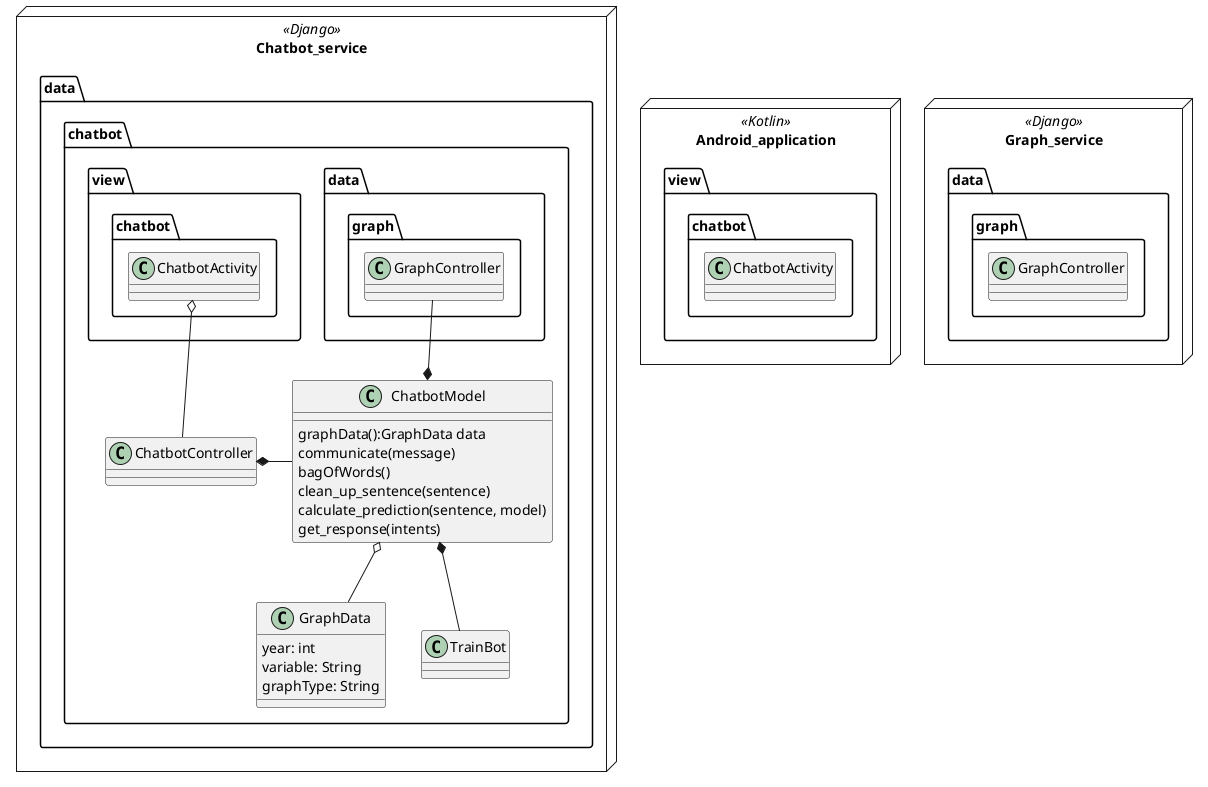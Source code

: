 @startuml
'https://plantuml.com/class-diagram

node Android_application <<Kotlin>> {
    namespace view.chatbot {
        class ChatbotActivity  {
        }
    }
}

node Graph_service <<Django>> {
    namespace data.graph {
        class GraphController {
        }
    }
}

node Chatbot_service <<Django>> {
    namespace data.chatbot {
        class ChatbotModel {
            graphData():GraphData data
            communicate(message)
            bagOfWords()
            clean_up_sentence(sentence)
            calculate_prediction(sentence, model)
            get_response(intents)
        }
        class GraphData {
            year: int
            variable: String
            graphType: String
        }
        class TrainBot {
        }

        ChatbotModel o-- GraphData
        data.graph.GraphController --* ChatbotModel
        ChatbotController *- ChatbotModel
        view.chatbot.ChatbotActivity o-- ChatbotController
        ChatbotModel *-- TrainBot
    }
}
@enduml